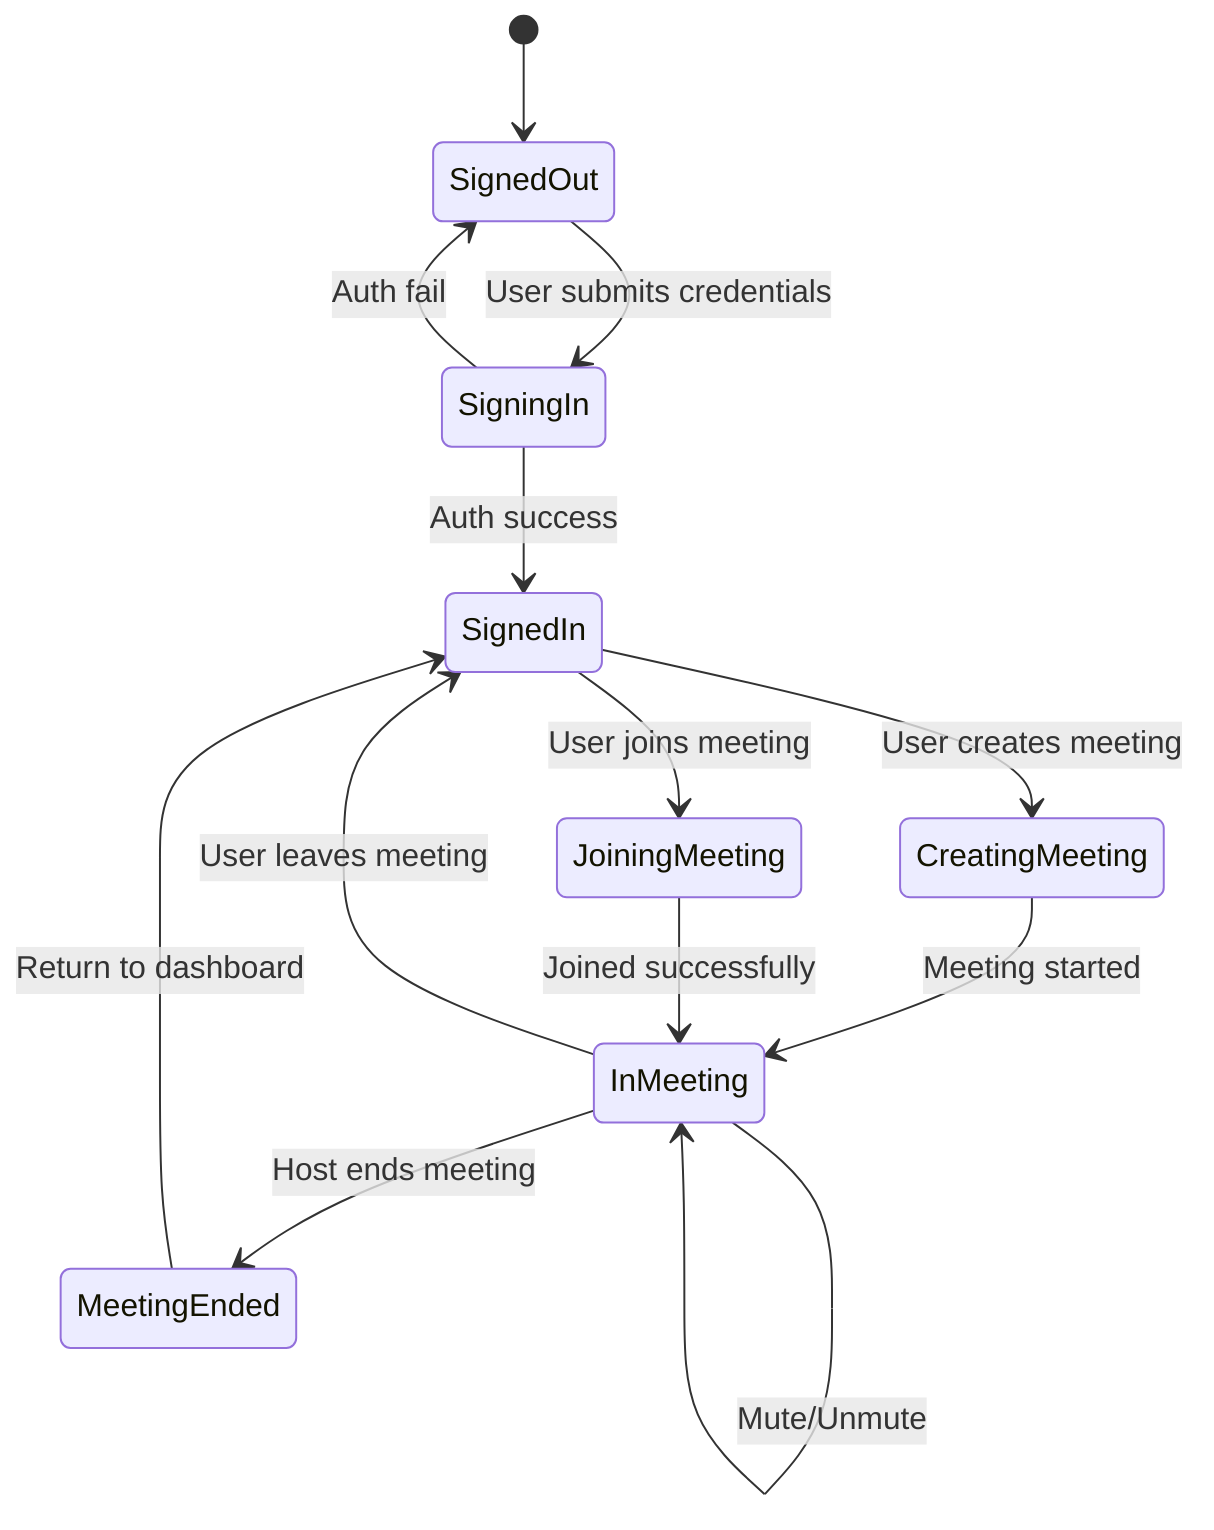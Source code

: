 stateDiagram-v2
  [*] --> SignedOut
  SignedOut --> SigningIn : User submits credentials
  SigningIn --> SignedIn : Auth success
  SigningIn --> SignedOut : Auth fail
  SignedIn --> CreatingMeeting : User creates meeting
  CreatingMeeting --> InMeeting : Meeting started
  SignedIn --> JoiningMeeting : User joins meeting
  JoiningMeeting --> InMeeting : Joined successfully
  InMeeting --> InMeeting : Send/Receive Message
  InMeeting --> InMeeting : Share Screen
  InMeeting --> InMeeting : Mute/Unmute
  InMeeting --> MeetingEnded : Host ends meeting
  MeetingEnded --> SignedIn : Return to dashboard
  InMeeting --> SignedIn : User leaves meeting
